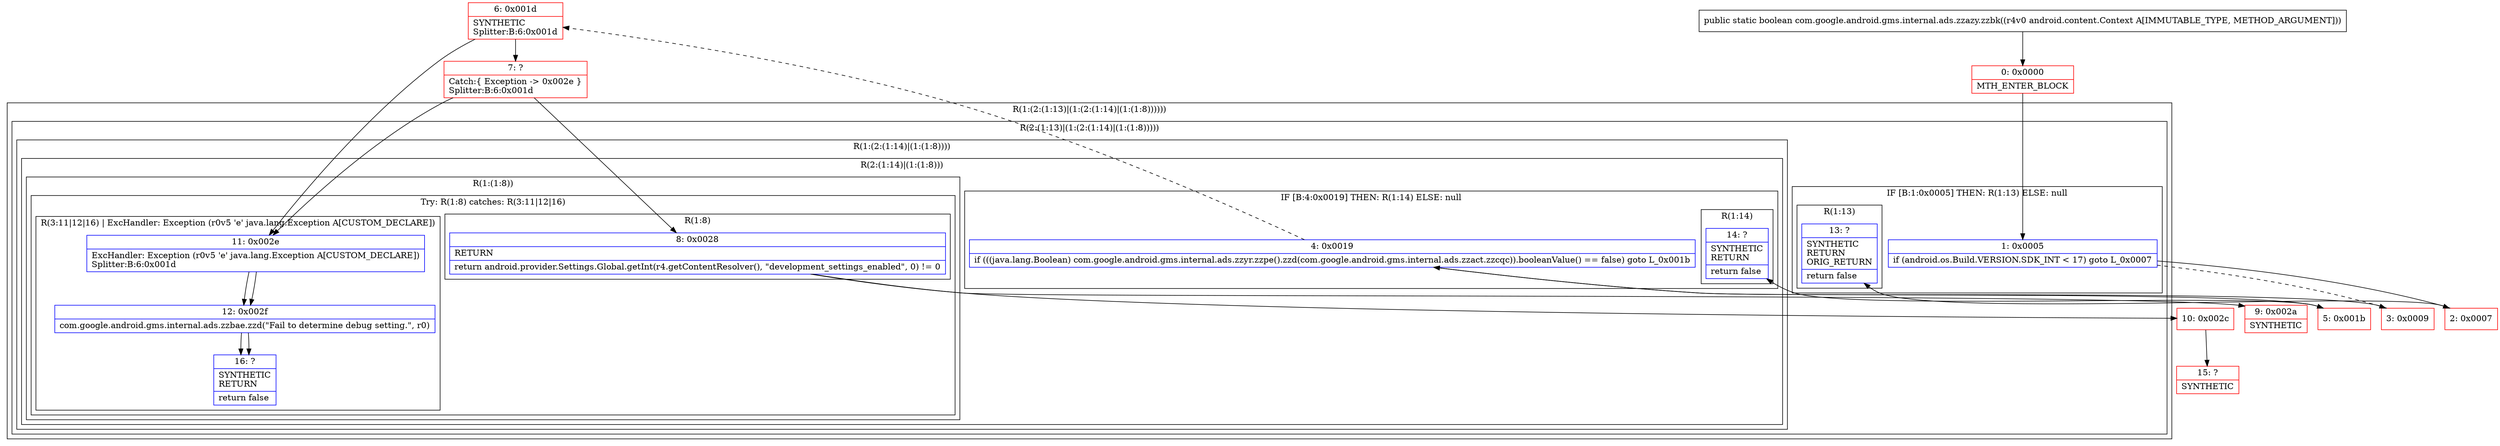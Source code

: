 digraph "CFG forcom.google.android.gms.internal.ads.zzazy.zzbk(Landroid\/content\/Context;)Z" {
subgraph cluster_Region_1372198907 {
label = "R(1:(2:(1:13)|(1:(2:(1:14)|(1:(1:8))))))";
node [shape=record,color=blue];
subgraph cluster_Region_269490522 {
label = "R(2:(1:13)|(1:(2:(1:14)|(1:(1:8)))))";
node [shape=record,color=blue];
subgraph cluster_IfRegion_1429473407 {
label = "IF [B:1:0x0005] THEN: R(1:13) ELSE: null";
node [shape=record,color=blue];
Node_1 [shape=record,label="{1\:\ 0x0005|if (android.os.Build.VERSION.SDK_INT \< 17) goto L_0x0007\l}"];
subgraph cluster_Region_950546801 {
label = "R(1:13)";
node [shape=record,color=blue];
Node_13 [shape=record,label="{13\:\ ?|SYNTHETIC\lRETURN\lORIG_RETURN\l|return false\l}"];
}
}
subgraph cluster_Region_962370640 {
label = "R(1:(2:(1:14)|(1:(1:8))))";
node [shape=record,color=blue];
subgraph cluster_Region_697731304 {
label = "R(2:(1:14)|(1:(1:8)))";
node [shape=record,color=blue];
subgraph cluster_IfRegion_1544817237 {
label = "IF [B:4:0x0019] THEN: R(1:14) ELSE: null";
node [shape=record,color=blue];
Node_4 [shape=record,label="{4\:\ 0x0019|if (((java.lang.Boolean) com.google.android.gms.internal.ads.zzyr.zzpe().zzd(com.google.android.gms.internal.ads.zzact.zzcqc)).booleanValue() == false) goto L_0x001b\l}"];
subgraph cluster_Region_634293023 {
label = "R(1:14)";
node [shape=record,color=blue];
Node_14 [shape=record,label="{14\:\ ?|SYNTHETIC\lRETURN\l|return false\l}"];
}
}
subgraph cluster_Region_2024615402 {
label = "R(1:(1:8))";
node [shape=record,color=blue];
subgraph cluster_TryCatchRegion_1709255647 {
label = "Try: R(1:8) catches: R(3:11|12|16)";
node [shape=record,color=blue];
subgraph cluster_Region_433832852 {
label = "R(1:8)";
node [shape=record,color=blue];
Node_8 [shape=record,label="{8\:\ 0x0028|RETURN\l|return android.provider.Settings.Global.getInt(r4.getContentResolver(), \"development_settings_enabled\", 0) != 0\l}"];
}
subgraph cluster_Region_1209804227 {
label = "R(3:11|12|16) | ExcHandler: Exception (r0v5 'e' java.lang.Exception A[CUSTOM_DECLARE])\l";
node [shape=record,color=blue];
Node_11 [shape=record,label="{11\:\ 0x002e|ExcHandler: Exception (r0v5 'e' java.lang.Exception A[CUSTOM_DECLARE])\lSplitter:B:6:0x001d\l}"];
Node_12 [shape=record,label="{12\:\ 0x002f|com.google.android.gms.internal.ads.zzbae.zzd(\"Fail to determine debug setting.\", r0)\l}"];
Node_16 [shape=record,label="{16\:\ ?|SYNTHETIC\lRETURN\l|return false\l}"];
}
}
}
}
}
}
}
subgraph cluster_Region_1209804227 {
label = "R(3:11|12|16) | ExcHandler: Exception (r0v5 'e' java.lang.Exception A[CUSTOM_DECLARE])\l";
node [shape=record,color=blue];
Node_11 [shape=record,label="{11\:\ 0x002e|ExcHandler: Exception (r0v5 'e' java.lang.Exception A[CUSTOM_DECLARE])\lSplitter:B:6:0x001d\l}"];
Node_12 [shape=record,label="{12\:\ 0x002f|com.google.android.gms.internal.ads.zzbae.zzd(\"Fail to determine debug setting.\", r0)\l}"];
Node_16 [shape=record,label="{16\:\ ?|SYNTHETIC\lRETURN\l|return false\l}"];
}
Node_0 [shape=record,color=red,label="{0\:\ 0x0000|MTH_ENTER_BLOCK\l}"];
Node_2 [shape=record,color=red,label="{2\:\ 0x0007}"];
Node_3 [shape=record,color=red,label="{3\:\ 0x0009}"];
Node_5 [shape=record,color=red,label="{5\:\ 0x001b}"];
Node_6 [shape=record,color=red,label="{6\:\ 0x001d|SYNTHETIC\lSplitter:B:6:0x001d\l}"];
Node_7 [shape=record,color=red,label="{7\:\ ?|Catch:\{ Exception \-\> 0x002e \}\lSplitter:B:6:0x001d\l}"];
Node_9 [shape=record,color=red,label="{9\:\ 0x002a|SYNTHETIC\l}"];
Node_10 [shape=record,color=red,label="{10\:\ 0x002c}"];
Node_15 [shape=record,color=red,label="{15\:\ ?|SYNTHETIC\l}"];
MethodNode[shape=record,label="{public static boolean com.google.android.gms.internal.ads.zzazy.zzbk((r4v0 android.content.Context A[IMMUTABLE_TYPE, METHOD_ARGUMENT])) }"];
MethodNode -> Node_0;
Node_1 -> Node_2;
Node_1 -> Node_3[style=dashed];
Node_4 -> Node_5;
Node_4 -> Node_6[style=dashed];
Node_8 -> Node_9;
Node_8 -> Node_10;
Node_11 -> Node_12;
Node_12 -> Node_16;
Node_11 -> Node_12;
Node_12 -> Node_16;
Node_0 -> Node_1;
Node_2 -> Node_13;
Node_3 -> Node_4;
Node_5 -> Node_14;
Node_6 -> Node_7;
Node_6 -> Node_11;
Node_7 -> Node_11;
Node_7 -> Node_8;
Node_10 -> Node_15;
}

